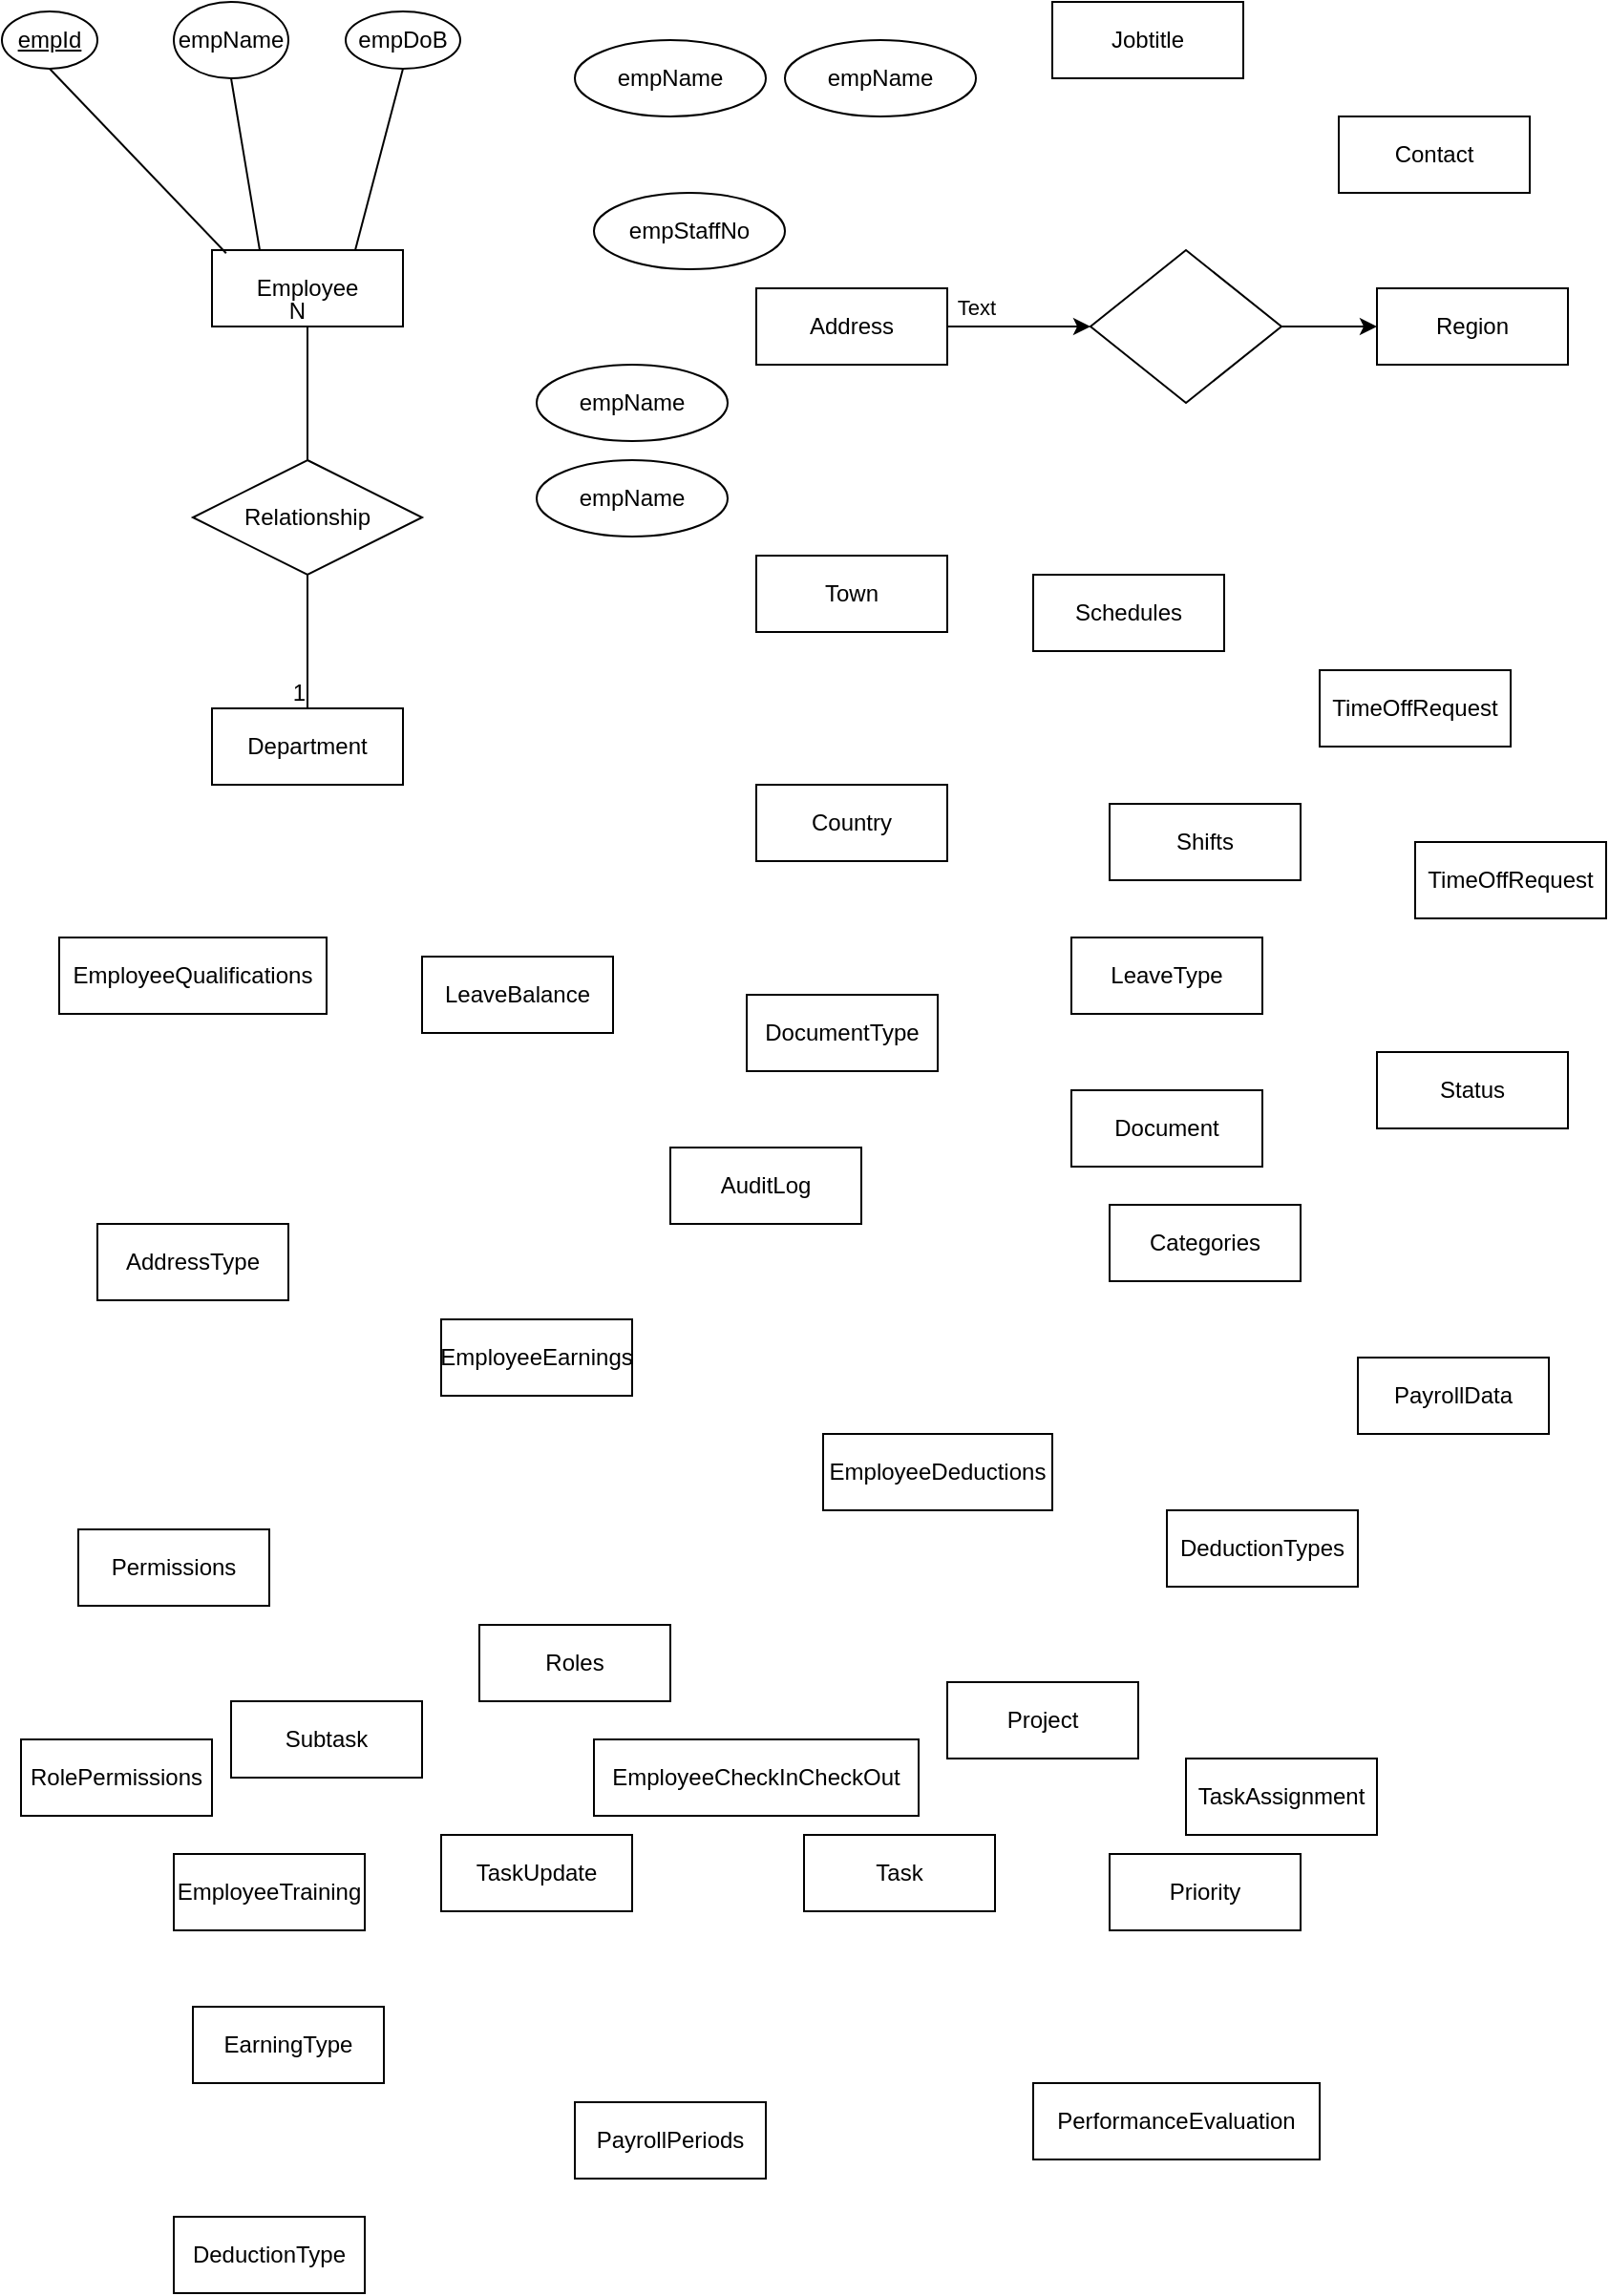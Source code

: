 <mxfile version="24.0.7" type="github">
  <diagram id="R2lEEEUBdFMjLlhIrx00" name="Page-1">
    <mxGraphModel dx="885" dy="535" grid="1" gridSize="10" guides="1" tooltips="1" connect="1" arrows="1" fold="1" page="1" pageScale="1" pageWidth="1100" pageHeight="850" math="0" shadow="0" extFonts="Permanent Marker^https://fonts.googleapis.com/css?family=Permanent+Marker">
      <root>
        <mxCell id="0" />
        <mxCell id="1" parent="0" />
        <mxCell id="jvm0_4f4kA9kSQbvEdQE-1" value="Employee" style="whiteSpace=wrap;html=1;align=center;" vertex="1" parent="1">
          <mxGeometry x="140" y="150" width="100" height="40" as="geometry" />
        </mxCell>
        <mxCell id="jvm0_4f4kA9kSQbvEdQE-2" value="Department" style="whiteSpace=wrap;html=1;align=center;" vertex="1" parent="1">
          <mxGeometry x="140" y="390" width="100" height="40" as="geometry" />
        </mxCell>
        <mxCell id="jvm0_4f4kA9kSQbvEdQE-3" value="Relationship" style="shape=rhombus;perimeter=rhombusPerimeter;whiteSpace=wrap;html=1;align=center;" vertex="1" parent="1">
          <mxGeometry x="130" y="260" width="120" height="60" as="geometry" />
        </mxCell>
        <mxCell id="jvm0_4f4kA9kSQbvEdQE-4" value="" style="endArrow=none;html=1;rounded=0;exitX=0.5;exitY=1;exitDx=0;exitDy=0;entryX=0.5;entryY=0;entryDx=0;entryDy=0;" edge="1" parent="1" source="jvm0_4f4kA9kSQbvEdQE-3" target="jvm0_4f4kA9kSQbvEdQE-2">
          <mxGeometry relative="1" as="geometry">
            <mxPoint x="340" y="280" as="sourcePoint" />
            <mxPoint x="500" y="280" as="targetPoint" />
          </mxGeometry>
        </mxCell>
        <mxCell id="jvm0_4f4kA9kSQbvEdQE-5" value="1" style="resizable=0;html=1;whiteSpace=wrap;align=right;verticalAlign=bottom;" connectable="0" vertex="1" parent="jvm0_4f4kA9kSQbvEdQE-4">
          <mxGeometry x="1" relative="1" as="geometry" />
        </mxCell>
        <mxCell id="jvm0_4f4kA9kSQbvEdQE-6" value="" style="endArrow=none;html=1;rounded=0;exitX=0.5;exitY=0;exitDx=0;exitDy=0;entryX=0.5;entryY=1;entryDx=0;entryDy=0;" edge="1" parent="1" source="jvm0_4f4kA9kSQbvEdQE-3" target="jvm0_4f4kA9kSQbvEdQE-1">
          <mxGeometry relative="1" as="geometry">
            <mxPoint x="340" y="280" as="sourcePoint" />
            <mxPoint x="500" y="280" as="targetPoint" />
          </mxGeometry>
        </mxCell>
        <mxCell id="jvm0_4f4kA9kSQbvEdQE-7" value="N" style="resizable=0;html=1;whiteSpace=wrap;align=right;verticalAlign=bottom;" connectable="0" vertex="1" parent="jvm0_4f4kA9kSQbvEdQE-6">
          <mxGeometry x="1" relative="1" as="geometry" />
        </mxCell>
        <mxCell id="jvm0_4f4kA9kSQbvEdQE-8" value="Jobtitle" style="whiteSpace=wrap;html=1;align=center;" vertex="1" parent="1">
          <mxGeometry x="580" y="20" width="100" height="40" as="geometry" />
        </mxCell>
        <mxCell id="jvm0_4f4kA9kSQbvEdQE-54" value="" style="edgeStyle=orthogonalEdgeStyle;rounded=0;orthogonalLoop=1;jettySize=auto;html=1;" edge="1" parent="1" source="jvm0_4f4kA9kSQbvEdQE-9" target="jvm0_4f4kA9kSQbvEdQE-53">
          <mxGeometry relative="1" as="geometry" />
        </mxCell>
        <mxCell id="jvm0_4f4kA9kSQbvEdQE-56" value="Text" style="edgeLabel;html=1;align=center;verticalAlign=middle;resizable=0;points=[];" vertex="1" connectable="0" parent="jvm0_4f4kA9kSQbvEdQE-54">
          <mxGeometry x="-0.466" y="-2" relative="1" as="geometry">
            <mxPoint x="-5" y="-12" as="offset" />
          </mxGeometry>
        </mxCell>
        <mxCell id="jvm0_4f4kA9kSQbvEdQE-9" value="Address" style="whiteSpace=wrap;html=1;align=center;" vertex="1" parent="1">
          <mxGeometry x="425" y="170" width="100" height="40" as="geometry" />
        </mxCell>
        <mxCell id="jvm0_4f4kA9kSQbvEdQE-11" value="Contact" style="whiteSpace=wrap;html=1;align=center;" vertex="1" parent="1">
          <mxGeometry x="730" y="80" width="100" height="40" as="geometry" />
        </mxCell>
        <mxCell id="jvm0_4f4kA9kSQbvEdQE-12" value="Region" style="whiteSpace=wrap;html=1;align=center;" vertex="1" parent="1">
          <mxGeometry x="750" y="170" width="100" height="40" as="geometry" />
        </mxCell>
        <mxCell id="jvm0_4f4kA9kSQbvEdQE-13" value="Town" style="whiteSpace=wrap;html=1;align=center;" vertex="1" parent="1">
          <mxGeometry x="425" y="310" width="100" height="40" as="geometry" />
        </mxCell>
        <mxCell id="jvm0_4f4kA9kSQbvEdQE-14" value="TimeOffRequest" style="whiteSpace=wrap;html=1;align=center;" vertex="1" parent="1">
          <mxGeometry x="720" y="370" width="100" height="40" as="geometry" />
        </mxCell>
        <mxCell id="jvm0_4f4kA9kSQbvEdQE-15" value="Country" style="whiteSpace=wrap;html=1;align=center;" vertex="1" parent="1">
          <mxGeometry x="425" y="430" width="100" height="40" as="geometry" />
        </mxCell>
        <mxCell id="jvm0_4f4kA9kSQbvEdQE-16" value="Categories" style="whiteSpace=wrap;html=1;align=center;" vertex="1" parent="1">
          <mxGeometry x="610" y="650" width="100" height="40" as="geometry" />
        </mxCell>
        <mxCell id="jvm0_4f4kA9kSQbvEdQE-17" value="AddressType" style="whiteSpace=wrap;html=1;align=center;" vertex="1" parent="1">
          <mxGeometry x="80" y="660" width="100" height="40" as="geometry" />
        </mxCell>
        <mxCell id="jvm0_4f4kA9kSQbvEdQE-18" value="Shifts" style="whiteSpace=wrap;html=1;align=center;" vertex="1" parent="1">
          <mxGeometry x="610" y="440" width="100" height="40" as="geometry" />
        </mxCell>
        <mxCell id="jvm0_4f4kA9kSQbvEdQE-19" value="Schedules" style="whiteSpace=wrap;html=1;align=center;" vertex="1" parent="1">
          <mxGeometry x="570" y="320" width="100" height="40" as="geometry" />
        </mxCell>
        <mxCell id="jvm0_4f4kA9kSQbvEdQE-20" value="AuditLog" style="whiteSpace=wrap;html=1;align=center;" vertex="1" parent="1">
          <mxGeometry x="380" y="620" width="100" height="40" as="geometry" />
        </mxCell>
        <mxCell id="jvm0_4f4kA9kSQbvEdQE-21" value="Status" style="whiteSpace=wrap;html=1;align=center;" vertex="1" parent="1">
          <mxGeometry x="750" y="570" width="100" height="40" as="geometry" />
        </mxCell>
        <mxCell id="jvm0_4f4kA9kSQbvEdQE-22" value="EmployeeQualifications" style="whiteSpace=wrap;html=1;align=center;" vertex="1" parent="1">
          <mxGeometry x="60" y="510" width="140" height="40" as="geometry" />
        </mxCell>
        <mxCell id="jvm0_4f4kA9kSQbvEdQE-23" value="LeaveBalance" style="whiteSpace=wrap;html=1;align=center;" vertex="1" parent="1">
          <mxGeometry x="250" y="520" width="100" height="40" as="geometry" />
        </mxCell>
        <mxCell id="jvm0_4f4kA9kSQbvEdQE-24" value="LeaveType" style="whiteSpace=wrap;html=1;align=center;" vertex="1" parent="1">
          <mxGeometry x="590" y="510" width="100" height="40" as="geometry" />
        </mxCell>
        <mxCell id="jvm0_4f4kA9kSQbvEdQE-25" value="TimeOffRequest" style="whiteSpace=wrap;html=1;align=center;" vertex="1" parent="1">
          <mxGeometry x="770" y="460" width="100" height="40" as="geometry" />
        </mxCell>
        <mxCell id="jvm0_4f4kA9kSQbvEdQE-26" value="DocumentType" style="whiteSpace=wrap;html=1;align=center;" vertex="1" parent="1">
          <mxGeometry x="420" y="540" width="100" height="40" as="geometry" />
        </mxCell>
        <mxCell id="jvm0_4f4kA9kSQbvEdQE-27" value="Document" style="whiteSpace=wrap;html=1;align=center;" vertex="1" parent="1">
          <mxGeometry x="590" y="590" width="100" height="40" as="geometry" />
        </mxCell>
        <mxCell id="jvm0_4f4kA9kSQbvEdQE-28" value="PayrollData" style="whiteSpace=wrap;html=1;align=center;" vertex="1" parent="1">
          <mxGeometry x="740" y="730" width="100" height="40" as="geometry" />
        </mxCell>
        <mxCell id="jvm0_4f4kA9kSQbvEdQE-29" value="RolePermissions" style="whiteSpace=wrap;html=1;align=center;" vertex="1" parent="1">
          <mxGeometry x="40" y="930" width="100" height="40" as="geometry" />
        </mxCell>
        <mxCell id="jvm0_4f4kA9kSQbvEdQE-30" value="Permissions" style="whiteSpace=wrap;html=1;align=center;" vertex="1" parent="1">
          <mxGeometry x="70" y="820" width="100" height="40" as="geometry" />
        </mxCell>
        <mxCell id="jvm0_4f4kA9kSQbvEdQE-31" value="Roles" style="whiteSpace=wrap;html=1;align=center;" vertex="1" parent="1">
          <mxGeometry x="280" y="870" width="100" height="40" as="geometry" />
        </mxCell>
        <mxCell id="jvm0_4f4kA9kSQbvEdQE-32" value="DeductionTypes" style="whiteSpace=wrap;html=1;align=center;" vertex="1" parent="1">
          <mxGeometry x="640" y="810" width="100" height="40" as="geometry" />
        </mxCell>
        <mxCell id="jvm0_4f4kA9kSQbvEdQE-33" value="EmployeeDeductions" style="whiteSpace=wrap;html=1;align=center;" vertex="1" parent="1">
          <mxGeometry x="460" y="770" width="120" height="40" as="geometry" />
        </mxCell>
        <mxCell id="jvm0_4f4kA9kSQbvEdQE-34" value="EmployeeEarnings" style="whiteSpace=wrap;html=1;align=center;" vertex="1" parent="1">
          <mxGeometry x="260" y="710" width="100" height="40" as="geometry" />
        </mxCell>
        <mxCell id="jvm0_4f4kA9kSQbvEdQE-35" value="Subtask" style="whiteSpace=wrap;html=1;align=center;" vertex="1" parent="1">
          <mxGeometry x="150" y="910" width="100" height="40" as="geometry" />
        </mxCell>
        <mxCell id="jvm0_4f4kA9kSQbvEdQE-36" value="TaskUpdate" style="whiteSpace=wrap;html=1;align=center;" vertex="1" parent="1">
          <mxGeometry x="260" y="980" width="100" height="40" as="geometry" />
        </mxCell>
        <mxCell id="jvm0_4f4kA9kSQbvEdQE-37" value="TaskAssignment" style="whiteSpace=wrap;html=1;align=center;" vertex="1" parent="1">
          <mxGeometry x="650" y="940" width="100" height="40" as="geometry" />
        </mxCell>
        <mxCell id="jvm0_4f4kA9kSQbvEdQE-38" value="Task" style="whiteSpace=wrap;html=1;align=center;" vertex="1" parent="1">
          <mxGeometry x="450" y="980" width="100" height="40" as="geometry" />
        </mxCell>
        <mxCell id="jvm0_4f4kA9kSQbvEdQE-39" value="Project" style="whiteSpace=wrap;html=1;align=center;" vertex="1" parent="1">
          <mxGeometry x="525" y="900" width="100" height="40" as="geometry" />
        </mxCell>
        <mxCell id="jvm0_4f4kA9kSQbvEdQE-41" value="EmployeeCheckInCheckOut" style="whiteSpace=wrap;html=1;align=center;" vertex="1" parent="1">
          <mxGeometry x="340" y="930" width="170" height="40" as="geometry" />
        </mxCell>
        <mxCell id="jvm0_4f4kA9kSQbvEdQE-42" value="Priority" style="whiteSpace=wrap;html=1;align=center;" vertex="1" parent="1">
          <mxGeometry x="610" y="990" width="100" height="40" as="geometry" />
        </mxCell>
        <mxCell id="jvm0_4f4kA9kSQbvEdQE-43" value="EmployeeTraining" style="whiteSpace=wrap;html=1;align=center;" vertex="1" parent="1">
          <mxGeometry x="120" y="990" width="100" height="40" as="geometry" />
        </mxCell>
        <mxCell id="jvm0_4f4kA9kSQbvEdQE-49" value="DeductionType" style="whiteSpace=wrap;html=1;align=center;" vertex="1" parent="1">
          <mxGeometry x="120" y="1180" width="100" height="40" as="geometry" />
        </mxCell>
        <mxCell id="jvm0_4f4kA9kSQbvEdQE-50" value="EarningType" style="whiteSpace=wrap;html=1;align=center;" vertex="1" parent="1">
          <mxGeometry x="130" y="1070" width="100" height="40" as="geometry" />
        </mxCell>
        <mxCell id="jvm0_4f4kA9kSQbvEdQE-51" value="PerformanceEvaluation" style="whiteSpace=wrap;html=1;align=center;" vertex="1" parent="1">
          <mxGeometry x="570" y="1110" width="150" height="40" as="geometry" />
        </mxCell>
        <mxCell id="jvm0_4f4kA9kSQbvEdQE-52" value="PayrollPeriods" style="whiteSpace=wrap;html=1;align=center;" vertex="1" parent="1">
          <mxGeometry x="330" y="1120" width="100" height="40" as="geometry" />
        </mxCell>
        <mxCell id="jvm0_4f4kA9kSQbvEdQE-55" style="edgeStyle=orthogonalEdgeStyle;rounded=0;orthogonalLoop=1;jettySize=auto;html=1;" edge="1" parent="1" source="jvm0_4f4kA9kSQbvEdQE-53" target="jvm0_4f4kA9kSQbvEdQE-12">
          <mxGeometry relative="1" as="geometry" />
        </mxCell>
        <mxCell id="jvm0_4f4kA9kSQbvEdQE-53" value="" style="rhombus;whiteSpace=wrap;html=1;" vertex="1" parent="1">
          <mxGeometry x="600" y="150" width="100" height="80" as="geometry" />
        </mxCell>
        <mxCell id="jvm0_4f4kA9kSQbvEdQE-58" value="empId" style="ellipse;whiteSpace=wrap;html=1;align=center;fontStyle=4;" vertex="1" parent="1">
          <mxGeometry x="30" y="25" width="50" height="30" as="geometry" />
        </mxCell>
        <mxCell id="jvm0_4f4kA9kSQbvEdQE-59" value="empName" style="ellipse;whiteSpace=wrap;html=1;align=center;" vertex="1" parent="1">
          <mxGeometry x="120" y="20" width="60" height="40" as="geometry" />
        </mxCell>
        <mxCell id="jvm0_4f4kA9kSQbvEdQE-60" value="empDoB" style="ellipse;whiteSpace=wrap;html=1;align=center;" vertex="1" parent="1">
          <mxGeometry x="210" y="25" width="60" height="30" as="geometry" />
        </mxCell>
        <mxCell id="jvm0_4f4kA9kSQbvEdQE-61" value="empName" style="ellipse;whiteSpace=wrap;html=1;align=center;" vertex="1" parent="1">
          <mxGeometry x="310" y="210" width="100" height="40" as="geometry" />
        </mxCell>
        <mxCell id="jvm0_4f4kA9kSQbvEdQE-62" value="empName" style="ellipse;whiteSpace=wrap;html=1;align=center;" vertex="1" parent="1">
          <mxGeometry x="330" y="40" width="100" height="40" as="geometry" />
        </mxCell>
        <mxCell id="jvm0_4f4kA9kSQbvEdQE-63" value="empStaffNo" style="ellipse;whiteSpace=wrap;html=1;align=center;" vertex="1" parent="1">
          <mxGeometry x="340" y="120" width="100" height="40" as="geometry" />
        </mxCell>
        <mxCell id="jvm0_4f4kA9kSQbvEdQE-64" value="empName" style="ellipse;whiteSpace=wrap;html=1;align=center;" vertex="1" parent="1">
          <mxGeometry x="310" y="260" width="100" height="40" as="geometry" />
        </mxCell>
        <mxCell id="jvm0_4f4kA9kSQbvEdQE-65" value="empName" style="ellipse;whiteSpace=wrap;html=1;align=center;" vertex="1" parent="1">
          <mxGeometry x="440" y="40" width="100" height="40" as="geometry" />
        </mxCell>
        <mxCell id="jvm0_4f4kA9kSQbvEdQE-66" value="" style="endArrow=none;html=1;rounded=0;exitX=0.5;exitY=1;exitDx=0;exitDy=0;entryX=0.074;entryY=0.04;entryDx=0;entryDy=0;entryPerimeter=0;" edge="1" parent="1" source="jvm0_4f4kA9kSQbvEdQE-58" target="jvm0_4f4kA9kSQbvEdQE-1">
          <mxGeometry relative="1" as="geometry">
            <mxPoint x="210" y="260" as="sourcePoint" />
            <mxPoint x="153" y="148" as="targetPoint" />
          </mxGeometry>
        </mxCell>
        <mxCell id="jvm0_4f4kA9kSQbvEdQE-67" value="" style="endArrow=none;html=1;rounded=0;exitX=0.5;exitY=1;exitDx=0;exitDy=0;entryX=0.25;entryY=0;entryDx=0;entryDy=0;" edge="1" parent="1" source="jvm0_4f4kA9kSQbvEdQE-59" target="jvm0_4f4kA9kSQbvEdQE-1">
          <mxGeometry relative="1" as="geometry">
            <mxPoint x="65" y="65" as="sourcePoint" />
            <mxPoint x="163" y="158" as="targetPoint" />
          </mxGeometry>
        </mxCell>
        <mxCell id="jvm0_4f4kA9kSQbvEdQE-68" value="" style="endArrow=none;html=1;rounded=0;exitX=0.5;exitY=1;exitDx=0;exitDy=0;entryX=0.75;entryY=0;entryDx=0;entryDy=0;" edge="1" parent="1" source="jvm0_4f4kA9kSQbvEdQE-60" target="jvm0_4f4kA9kSQbvEdQE-1">
          <mxGeometry relative="1" as="geometry">
            <mxPoint x="210" y="260" as="sourcePoint" />
            <mxPoint x="370" y="260" as="targetPoint" />
          </mxGeometry>
        </mxCell>
      </root>
    </mxGraphModel>
  </diagram>
</mxfile>
